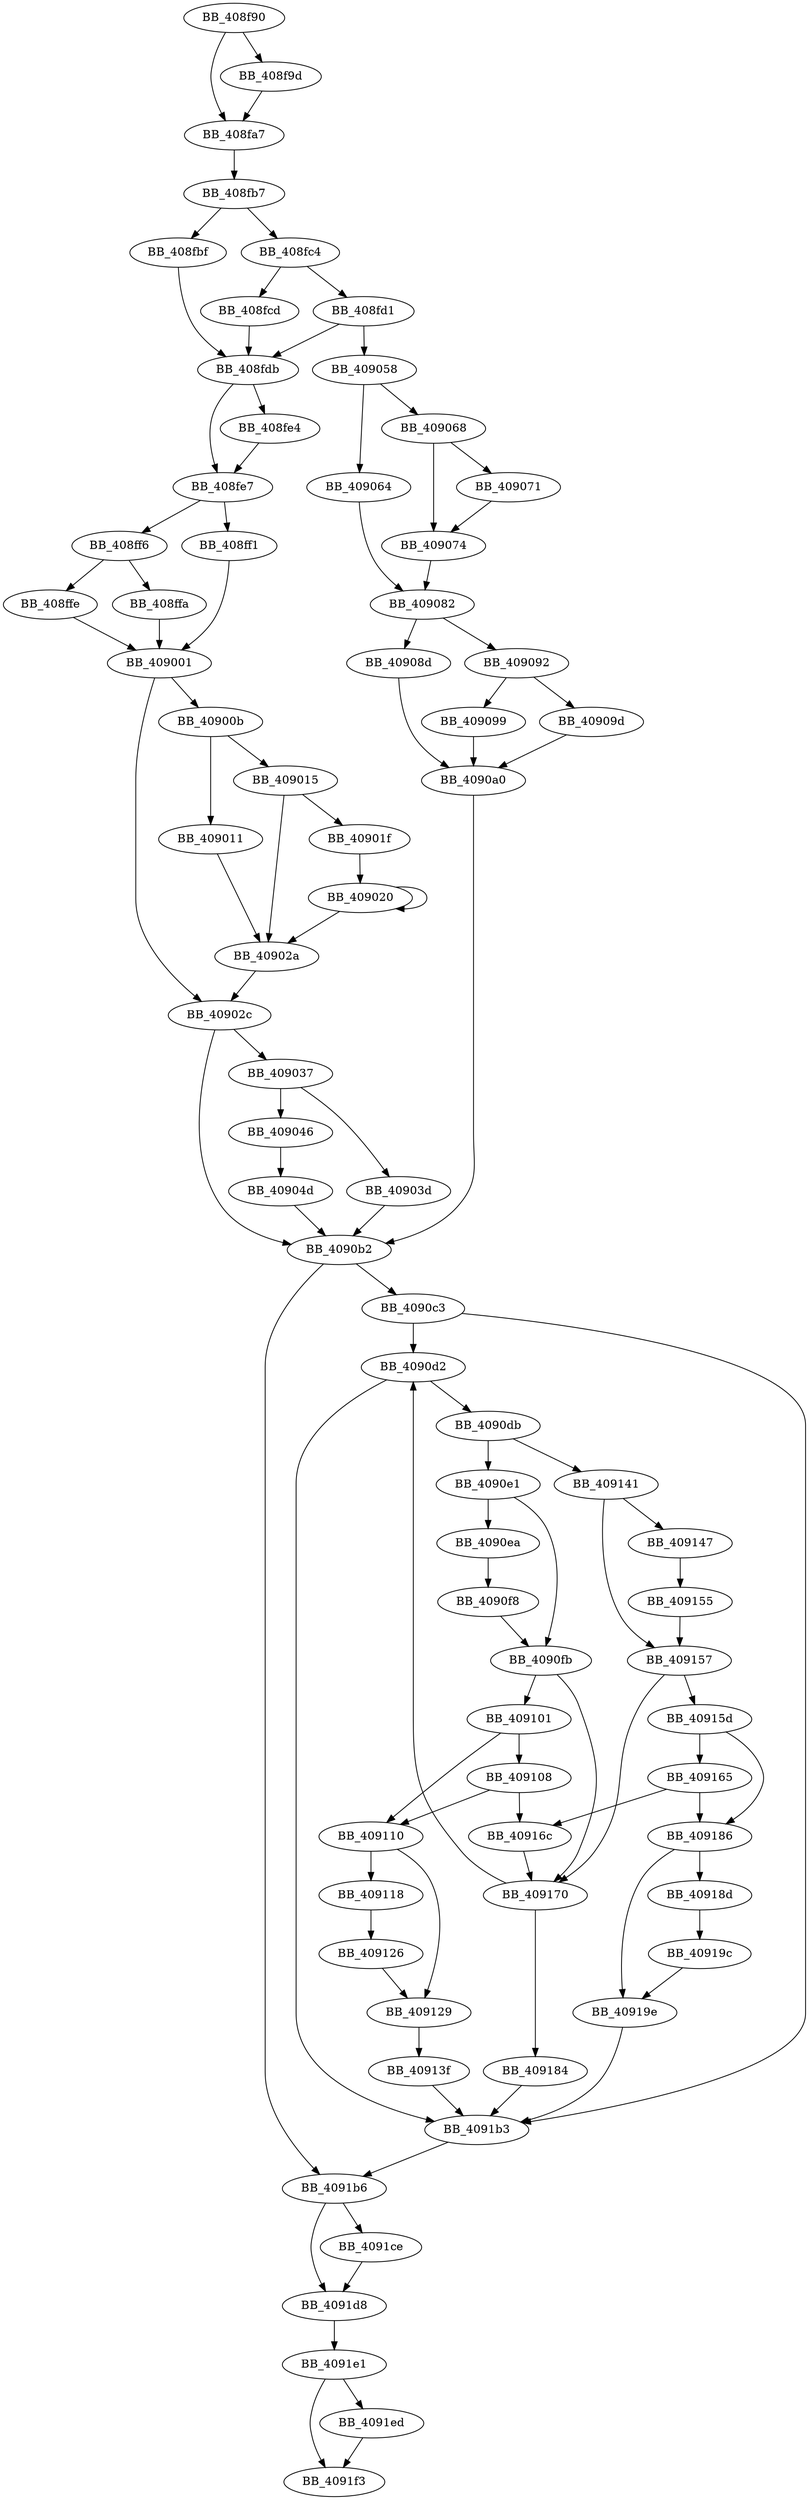 DiGraph sub_408F90{
BB_408f90->BB_408f9d
BB_408f90->BB_408fa7
BB_408f9d->BB_408fa7
BB_408fa7->BB_408fb7
BB_408fb7->BB_408fbf
BB_408fb7->BB_408fc4
BB_408fbf->BB_408fdb
BB_408fc4->BB_408fcd
BB_408fc4->BB_408fd1
BB_408fcd->BB_408fdb
BB_408fd1->BB_408fdb
BB_408fd1->BB_409058
BB_408fdb->BB_408fe4
BB_408fdb->BB_408fe7
BB_408fe4->BB_408fe7
BB_408fe7->BB_408ff1
BB_408fe7->BB_408ff6
BB_408ff1->BB_409001
BB_408ff6->BB_408ffa
BB_408ff6->BB_408ffe
BB_408ffa->BB_409001
BB_408ffe->BB_409001
BB_409001->BB_40900b
BB_409001->BB_40902c
BB_40900b->BB_409011
BB_40900b->BB_409015
BB_409011->BB_40902a
BB_409015->BB_40901f
BB_409015->BB_40902a
BB_40901f->BB_409020
BB_409020->BB_409020
BB_409020->BB_40902a
BB_40902a->BB_40902c
BB_40902c->BB_409037
BB_40902c->BB_4090b2
BB_409037->BB_40903d
BB_409037->BB_409046
BB_40903d->BB_4090b2
BB_409046->BB_40904d
BB_40904d->BB_4090b2
BB_409058->BB_409064
BB_409058->BB_409068
BB_409064->BB_409082
BB_409068->BB_409071
BB_409068->BB_409074
BB_409071->BB_409074
BB_409074->BB_409082
BB_409082->BB_40908d
BB_409082->BB_409092
BB_40908d->BB_4090a0
BB_409092->BB_409099
BB_409092->BB_40909d
BB_409099->BB_4090a0
BB_40909d->BB_4090a0
BB_4090a0->BB_4090b2
BB_4090b2->BB_4090c3
BB_4090b2->BB_4091b6
BB_4090c3->BB_4090d2
BB_4090c3->BB_4091b3
BB_4090d2->BB_4090db
BB_4090d2->BB_4091b3
BB_4090db->BB_4090e1
BB_4090db->BB_409141
BB_4090e1->BB_4090ea
BB_4090e1->BB_4090fb
BB_4090ea->BB_4090f8
BB_4090f8->BB_4090fb
BB_4090fb->BB_409101
BB_4090fb->BB_409170
BB_409101->BB_409108
BB_409101->BB_409110
BB_409108->BB_409110
BB_409108->BB_40916c
BB_409110->BB_409118
BB_409110->BB_409129
BB_409118->BB_409126
BB_409126->BB_409129
BB_409129->BB_40913f
BB_40913f->BB_4091b3
BB_409141->BB_409147
BB_409141->BB_409157
BB_409147->BB_409155
BB_409155->BB_409157
BB_409157->BB_40915d
BB_409157->BB_409170
BB_40915d->BB_409165
BB_40915d->BB_409186
BB_409165->BB_40916c
BB_409165->BB_409186
BB_40916c->BB_409170
BB_409170->BB_4090d2
BB_409170->BB_409184
BB_409184->BB_4091b3
BB_409186->BB_40918d
BB_409186->BB_40919e
BB_40918d->BB_40919c
BB_40919c->BB_40919e
BB_40919e->BB_4091b3
BB_4091b3->BB_4091b6
BB_4091b6->BB_4091ce
BB_4091b6->BB_4091d8
BB_4091ce->BB_4091d8
BB_4091d8->BB_4091e1
BB_4091e1->BB_4091ed
BB_4091e1->BB_4091f3
BB_4091ed->BB_4091f3
}

